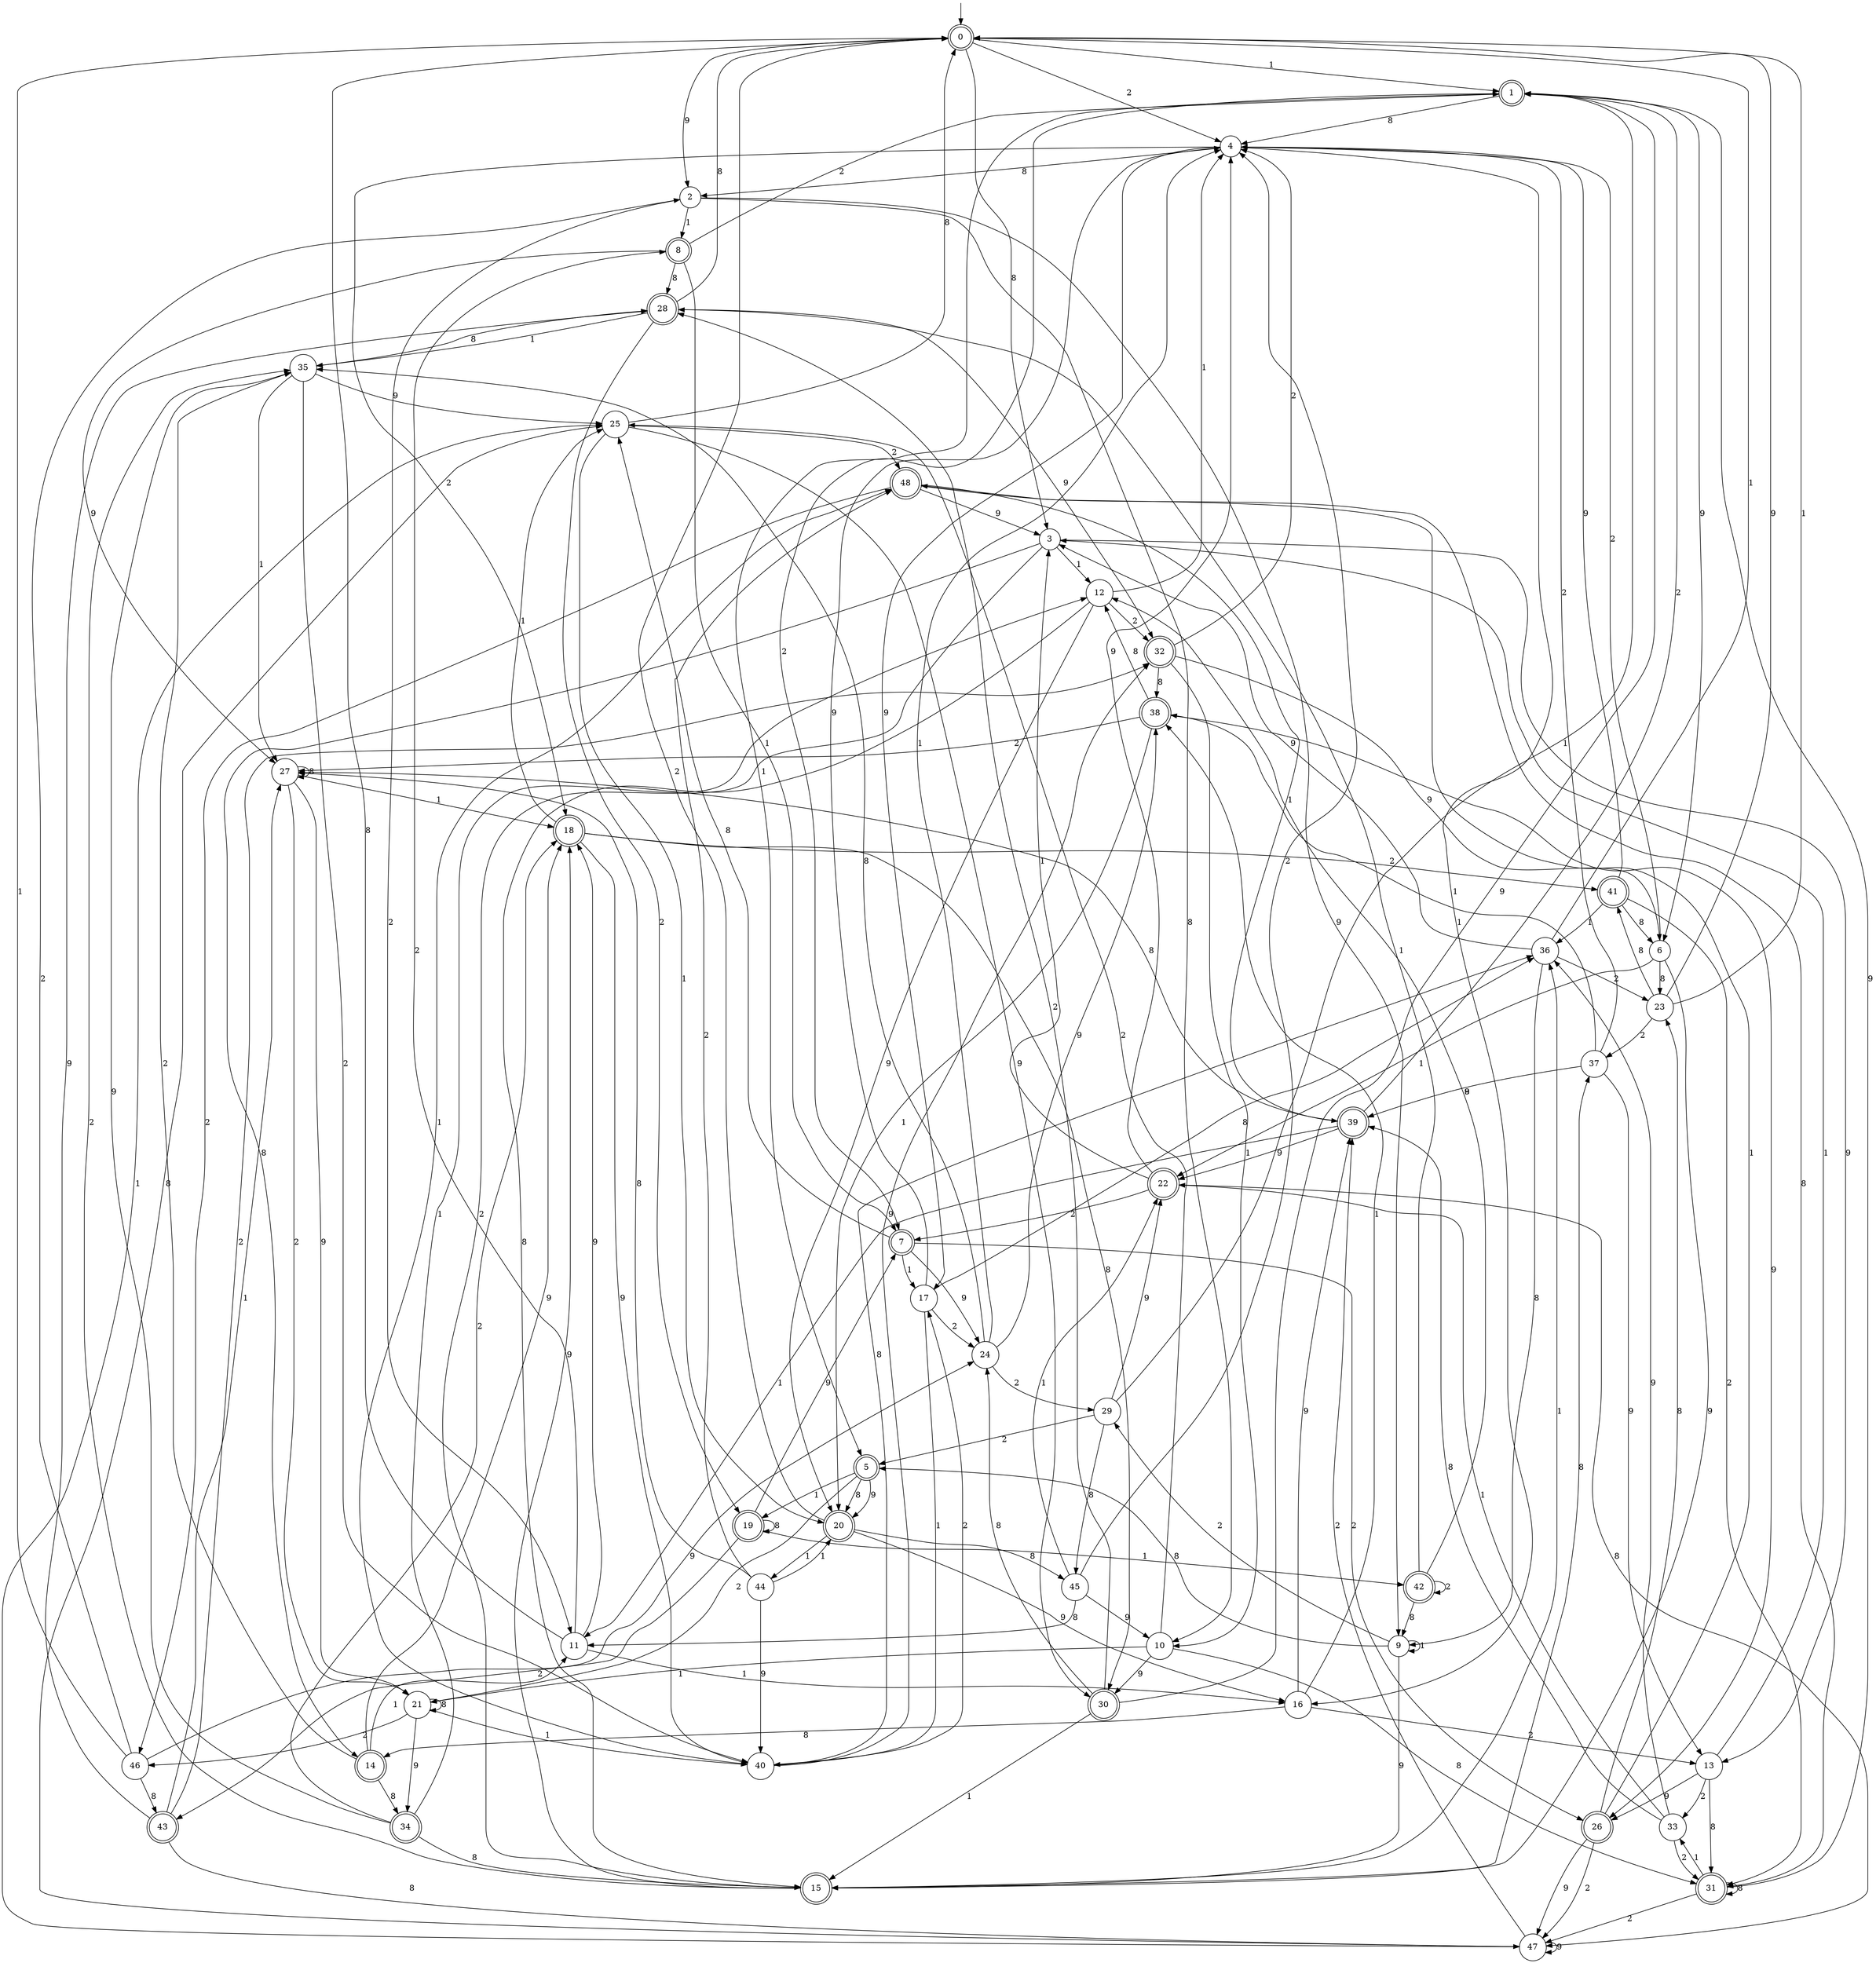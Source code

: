 digraph g {

	s0 [shape="doublecircle" label="0"];
	s1 [shape="doublecircle" label="1"];
	s2 [shape="circle" label="2"];
	s3 [shape="circle" label="3"];
	s4 [shape="circle" label="4"];
	s5 [shape="doublecircle" label="5"];
	s6 [shape="circle" label="6"];
	s7 [shape="doublecircle" label="7"];
	s8 [shape="doublecircle" label="8"];
	s9 [shape="circle" label="9"];
	s10 [shape="circle" label="10"];
	s11 [shape="circle" label="11"];
	s12 [shape="circle" label="12"];
	s13 [shape="circle" label="13"];
	s14 [shape="doublecircle" label="14"];
	s15 [shape="doublecircle" label="15"];
	s16 [shape="circle" label="16"];
	s17 [shape="circle" label="17"];
	s18 [shape="doublecircle" label="18"];
	s19 [shape="doublecircle" label="19"];
	s20 [shape="doublecircle" label="20"];
	s21 [shape="circle" label="21"];
	s22 [shape="doublecircle" label="22"];
	s23 [shape="circle" label="23"];
	s24 [shape="circle" label="24"];
	s25 [shape="circle" label="25"];
	s26 [shape="doublecircle" label="26"];
	s27 [shape="circle" label="27"];
	s28 [shape="doublecircle" label="28"];
	s29 [shape="circle" label="29"];
	s30 [shape="doublecircle" label="30"];
	s31 [shape="doublecircle" label="31"];
	s32 [shape="doublecircle" label="32"];
	s33 [shape="circle" label="33"];
	s34 [shape="doublecircle" label="34"];
	s35 [shape="circle" label="35"];
	s36 [shape="circle" label="36"];
	s37 [shape="circle" label="37"];
	s38 [shape="doublecircle" label="38"];
	s39 [shape="doublecircle" label="39"];
	s40 [shape="circle" label="40"];
	s41 [shape="doublecircle" label="41"];
	s42 [shape="doublecircle" label="42"];
	s43 [shape="doublecircle" label="43"];
	s44 [shape="circle" label="44"];
	s45 [shape="circle" label="45"];
	s46 [shape="circle" label="46"];
	s47 [shape="circle" label="47"];
	s48 [shape="doublecircle" label="48"];
	s0 -> s1 [label="1"];
	s0 -> s2 [label="9"];
	s0 -> s3 [label="8"];
	s0 -> s4 [label="2"];
	s1 -> s5 [label="1"];
	s1 -> s6 [label="9"];
	s1 -> s4 [label="8"];
	s1 -> s7 [label="2"];
	s2 -> s8 [label="1"];
	s2 -> s9 [label="9"];
	s2 -> s10 [label="8"];
	s2 -> s11 [label="2"];
	s3 -> s12 [label="1"];
	s3 -> s13 [label="9"];
	s3 -> s14 [label="8"];
	s3 -> s15 [label="2"];
	s4 -> s16 [label="1"];
	s4 -> s17 [label="9"];
	s4 -> s2 [label="8"];
	s4 -> s18 [label="2"];
	s5 -> s19 [label="1"];
	s5 -> s20 [label="9"];
	s5 -> s20 [label="8"];
	s5 -> s21 [label="2"];
	s6 -> s22 [label="1"];
	s6 -> s15 [label="9"];
	s6 -> s23 [label="8"];
	s6 -> s4 [label="2"];
	s7 -> s17 [label="1"];
	s7 -> s24 [label="9"];
	s7 -> s25 [label="8"];
	s7 -> s26 [label="2"];
	s8 -> s7 [label="1"];
	s8 -> s27 [label="9"];
	s8 -> s28 [label="8"];
	s8 -> s1 [label="2"];
	s9 -> s9 [label="1"];
	s9 -> s15 [label="9"];
	s9 -> s5 [label="8"];
	s9 -> s29 [label="2"];
	s10 -> s21 [label="1"];
	s10 -> s30 [label="9"];
	s10 -> s31 [label="8"];
	s10 -> s25 [label="2"];
	s11 -> s16 [label="1"];
	s11 -> s18 [label="9"];
	s11 -> s0 [label="8"];
	s11 -> s8 [label="2"];
	s12 -> s4 [label="1"];
	s12 -> s20 [label="9"];
	s12 -> s15 [label="8"];
	s12 -> s32 [label="2"];
	s13 -> s3 [label="1"];
	s13 -> s26 [label="9"];
	s13 -> s31 [label="8"];
	s13 -> s33 [label="2"];
	s14 -> s11 [label="1"];
	s14 -> s18 [label="9"];
	s14 -> s34 [label="8"];
	s14 -> s35 [label="2"];
	s15 -> s36 [label="1"];
	s15 -> s18 [label="9"];
	s15 -> s37 [label="8"];
	s15 -> s35 [label="2"];
	s16 -> s38 [label="1"];
	s16 -> s39 [label="9"];
	s16 -> s14 [label="8"];
	s16 -> s13 [label="2"];
	s17 -> s40 [label="1"];
	s17 -> s4 [label="9"];
	s17 -> s36 [label="8"];
	s17 -> s24 [label="2"];
	s18 -> s25 [label="1"];
	s18 -> s40 [label="9"];
	s18 -> s30 [label="8"];
	s18 -> s41 [label="2"];
	s19 -> s42 [label="1"];
	s19 -> s7 [label="9"];
	s19 -> s19 [label="8"];
	s19 -> s43 [label="2"];
	s20 -> s44 [label="1"];
	s20 -> s16 [label="9"];
	s20 -> s45 [label="8"];
	s20 -> s0 [label="2"];
	s21 -> s40 [label="1"];
	s21 -> s34 [label="9"];
	s21 -> s21 [label="8"];
	s21 -> s46 [label="2"];
	s22 -> s3 [label="1"];
	s22 -> s4 [label="9"];
	s22 -> s47 [label="8"];
	s22 -> s7 [label="2"];
	s23 -> s0 [label="1"];
	s23 -> s0 [label="9"];
	s23 -> s41 [label="8"];
	s23 -> s37 [label="2"];
	s24 -> s4 [label="1"];
	s24 -> s38 [label="9"];
	s24 -> s35 [label="8"];
	s24 -> s29 [label="2"];
	s25 -> s20 [label="1"];
	s25 -> s30 [label="9"];
	s25 -> s0 [label="8"];
	s25 -> s48 [label="2"];
	s26 -> s48 [label="1"];
	s26 -> s47 [label="9"];
	s26 -> s23 [label="8"];
	s26 -> s47 [label="2"];
	s27 -> s18 [label="1"];
	s27 -> s21 [label="9"];
	s27 -> s27 [label="8"];
	s27 -> s21 [label="2"];
	s28 -> s35 [label="1"];
	s28 -> s32 [label="9"];
	s28 -> s0 [label="8"];
	s28 -> s19 [label="2"];
	s29 -> s1 [label="1"];
	s29 -> s22 [label="9"];
	s29 -> s45 [label="8"];
	s29 -> s5 [label="2"];
	s30 -> s15 [label="1"];
	s30 -> s1 [label="9"];
	s30 -> s24 [label="8"];
	s30 -> s28 [label="2"];
	s31 -> s33 [label="1"];
	s31 -> s1 [label="9"];
	s31 -> s31 [label="8"];
	s31 -> s47 [label="2"];
	s32 -> s10 [label="1"];
	s32 -> s6 [label="9"];
	s32 -> s38 [label="8"];
	s32 -> s4 [label="2"];
	s33 -> s22 [label="1"];
	s33 -> s36 [label="9"];
	s33 -> s39 [label="8"];
	s33 -> s31 [label="2"];
	s34 -> s12 [label="1"];
	s34 -> s35 [label="9"];
	s34 -> s15 [label="8"];
	s34 -> s18 [label="2"];
	s35 -> s27 [label="1"];
	s35 -> s25 [label="9"];
	s35 -> s28 [label="8"];
	s35 -> s40 [label="2"];
	s36 -> s0 [label="1"];
	s36 -> s3 [label="9"];
	s36 -> s9 [label="8"];
	s36 -> s23 [label="2"];
	s37 -> s38 [label="1"];
	s37 -> s13 [label="9"];
	s37 -> s39 [label="8"];
	s37 -> s4 [label="2"];
	s38 -> s20 [label="1"];
	s38 -> s26 [label="9"];
	s38 -> s12 [label="8"];
	s38 -> s27 [label="2"];
	s39 -> s11 [label="1"];
	s39 -> s22 [label="9"];
	s39 -> s27 [label="8"];
	s39 -> s1 [label="2"];
	s40 -> s48 [label="1"];
	s40 -> s32 [label="9"];
	s40 -> s36 [label="8"];
	s40 -> s17 [label="2"];
	s41 -> s36 [label="1"];
	s41 -> s4 [label="9"];
	s41 -> s6 [label="8"];
	s41 -> s31 [label="2"];
	s42 -> s28 [label="1"];
	s42 -> s12 [label="9"];
	s42 -> s9 [label="8"];
	s42 -> s42 [label="2"];
	s43 -> s27 [label="1"];
	s43 -> s28 [label="9"];
	s43 -> s47 [label="8"];
	s43 -> s32 [label="2"];
	s44 -> s20 [label="1"];
	s44 -> s40 [label="9"];
	s44 -> s27 [label="8"];
	s44 -> s48 [label="2"];
	s45 -> s22 [label="1"];
	s45 -> s10 [label="9"];
	s45 -> s11 [label="8"];
	s45 -> s4 [label="2"];
	s46 -> s0 [label="1"];
	s46 -> s24 [label="9"];
	s46 -> s43 [label="8"];
	s46 -> s2 [label="2"];
	s47 -> s25 [label="1"];
	s47 -> s47 [label="9"];
	s47 -> s25 [label="8"];
	s47 -> s39 [label="2"];
	s48 -> s39 [label="1"];
	s48 -> s3 [label="9"];
	s48 -> s31 [label="8"];
	s48 -> s46 [label="2"];

__start0 [label="" shape="none" width="0" height="0"];
__start0 -> s0;

}
